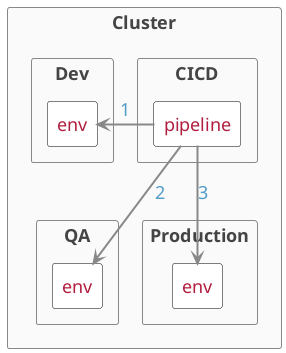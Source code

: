 @startuml

skinparam backgroundColor transparent
skinparam defaultFontColor #B11E3E
skinparam defaultFontSize 18
skinparam defaultFontStyle bold
skinparam arrowColor #888888
skinparam arrowFontColor #519BC8
skinparam arrowThickness 2

skinparam actor {
    borderColor black
    backgroundColor white
    fontColor black
}
skinparam agent {
    borderColor black
    backGroundcolor white
    fontColor #B11E3E
}
skinparam rectangle {
    borderColor #888888
    backGroundcolor #FAFAFA
    fontColor #444444
}

rectangle Cluster {
    rectangle CICD {
        agent pipeline
    }
    rectangle Dev {
        agent dev_env as "env"
    }
    rectangle QA {
        agent qa_env as "env"
    }
    rectangle Production {
        agent prod_env as "env"
    }
    pipeline -right-> dev_env : 1
    pipeline --> qa_env : 2
    pipeline --> prod_env : 3
    
}

@enduml
